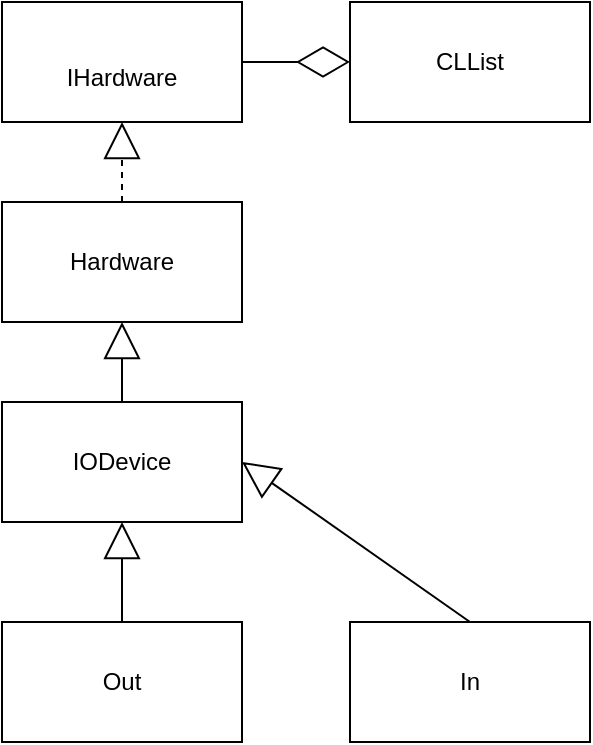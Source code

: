 <mxfile version="24.0.0" type="device">
  <diagram id="C5RBs43oDa-KdzZeNtuy" name="Page-1">
    <mxGraphModel dx="419" dy="831" grid="1" gridSize="10" guides="1" tooltips="1" connect="1" arrows="1" fold="1" page="1" pageScale="1" pageWidth="827" pageHeight="1169" math="0" shadow="0">
      <root>
        <mxCell id="WIyWlLk6GJQsqaUBKTNV-0" />
        <mxCell id="WIyWlLk6GJQsqaUBKTNV-1" parent="WIyWlLk6GJQsqaUBKTNV-0" />
        <mxCell id="8yh3h6Kk5CZJLmDtDEZi-0" value="&lt;div&gt;&lt;br&gt;&lt;/div&gt;&lt;div&gt;IHardware&lt;/div&gt;" style="rounded=0;whiteSpace=wrap;html=1;" vertex="1" parent="WIyWlLk6GJQsqaUBKTNV-1">
          <mxGeometry x="120" y="190" width="120" height="60" as="geometry" />
        </mxCell>
        <mxCell id="8yh3h6Kk5CZJLmDtDEZi-1" value="Hardware" style="rounded=0;whiteSpace=wrap;html=1;" vertex="1" parent="WIyWlLk6GJQsqaUBKTNV-1">
          <mxGeometry x="120" y="290" width="120" height="60" as="geometry" />
        </mxCell>
        <mxCell id="8yh3h6Kk5CZJLmDtDEZi-2" value="CLList" style="rounded=0;whiteSpace=wrap;html=1;" vertex="1" parent="WIyWlLk6GJQsqaUBKTNV-1">
          <mxGeometry x="294" y="190" width="120" height="60" as="geometry" />
        </mxCell>
        <mxCell id="8yh3h6Kk5CZJLmDtDEZi-8" value="IODevice" style="rounded=0;whiteSpace=wrap;html=1;" vertex="1" parent="WIyWlLk6GJQsqaUBKTNV-1">
          <mxGeometry x="120" y="390" width="120" height="60" as="geometry" />
        </mxCell>
        <mxCell id="8yh3h6Kk5CZJLmDtDEZi-9" value="Out" style="rounded=0;whiteSpace=wrap;html=1;" vertex="1" parent="WIyWlLk6GJQsqaUBKTNV-1">
          <mxGeometry x="120" y="500" width="120" height="60" as="geometry" />
        </mxCell>
        <mxCell id="8yh3h6Kk5CZJLmDtDEZi-10" value="In" style="rounded=0;whiteSpace=wrap;html=1;" vertex="1" parent="WIyWlLk6GJQsqaUBKTNV-1">
          <mxGeometry x="294" y="500" width="120" height="60" as="geometry" />
        </mxCell>
        <mxCell id="8yh3h6Kk5CZJLmDtDEZi-17" value="" style="endArrow=block;endSize=16;endFill=0;html=1;rounded=0;entryX=0.5;entryY=1;entryDx=0;entryDy=0;exitX=0.5;exitY=0;exitDx=0;exitDy=0;dashed=1;" edge="1" parent="WIyWlLk6GJQsqaUBKTNV-1" source="8yh3h6Kk5CZJLmDtDEZi-1" target="8yh3h6Kk5CZJLmDtDEZi-0">
          <mxGeometry x="-0.625" y="20" width="160" relative="1" as="geometry">
            <mxPoint x="150" y="280" as="sourcePoint" />
            <mxPoint x="310" y="280" as="targetPoint" />
            <mxPoint as="offset" />
          </mxGeometry>
        </mxCell>
        <mxCell id="8yh3h6Kk5CZJLmDtDEZi-22" value="" style="endArrow=diamondThin;endFill=0;endSize=24;html=1;rounded=0;exitX=1;exitY=0.5;exitDx=0;exitDy=0;entryX=0;entryY=0.5;entryDx=0;entryDy=0;" edge="1" parent="WIyWlLk6GJQsqaUBKTNV-1" source="8yh3h6Kk5CZJLmDtDEZi-0" target="8yh3h6Kk5CZJLmDtDEZi-2">
          <mxGeometry width="160" relative="1" as="geometry">
            <mxPoint x="270" y="430" as="sourcePoint" />
            <mxPoint x="300" y="290" as="targetPoint" />
          </mxGeometry>
        </mxCell>
        <mxCell id="8yh3h6Kk5CZJLmDtDEZi-23" value="" style="endArrow=block;endSize=16;endFill=0;html=1;rounded=0;entryX=0.5;entryY=1;entryDx=0;entryDy=0;exitX=0.5;exitY=0;exitDx=0;exitDy=0;" edge="1" parent="WIyWlLk6GJQsqaUBKTNV-1" source="8yh3h6Kk5CZJLmDtDEZi-8" target="8yh3h6Kk5CZJLmDtDEZi-1">
          <mxGeometry y="-50" width="160" relative="1" as="geometry">
            <mxPoint x="160" y="370" as="sourcePoint" />
            <mxPoint x="170" y="360" as="targetPoint" />
            <mxPoint as="offset" />
          </mxGeometry>
        </mxCell>
        <mxCell id="8yh3h6Kk5CZJLmDtDEZi-32" value="" style="endArrow=block;endSize=16;endFill=0;html=1;rounded=0;exitX=0.5;exitY=0;exitDx=0;exitDy=0;entryX=0.5;entryY=1;entryDx=0;entryDy=0;" edge="1" parent="WIyWlLk6GJQsqaUBKTNV-1" source="8yh3h6Kk5CZJLmDtDEZi-9" target="8yh3h6Kk5CZJLmDtDEZi-8">
          <mxGeometry x="-0.2" y="70" width="160" relative="1" as="geometry">
            <mxPoint x="180" y="500" as="sourcePoint" />
            <mxPoint x="340" y="500" as="targetPoint" />
            <mxPoint as="offset" />
          </mxGeometry>
        </mxCell>
        <mxCell id="8yh3h6Kk5CZJLmDtDEZi-33" value="" style="endArrow=block;endSize=16;endFill=0;html=1;rounded=0;exitX=0.5;exitY=0;exitDx=0;exitDy=0;entryX=1;entryY=0.5;entryDx=0;entryDy=0;" edge="1" parent="WIyWlLk6GJQsqaUBKTNV-1" source="8yh3h6Kk5CZJLmDtDEZi-10" target="8yh3h6Kk5CZJLmDtDEZi-8">
          <mxGeometry width="160" relative="1" as="geometry">
            <mxPoint x="310" y="470" as="sourcePoint" />
            <mxPoint x="260" y="440" as="targetPoint" />
          </mxGeometry>
        </mxCell>
      </root>
    </mxGraphModel>
  </diagram>
</mxfile>
